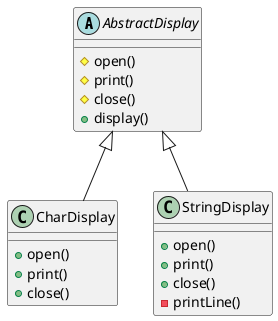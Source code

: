 @startuml

abstract class AbstractDisplay {
    #open()
    #print()
    #close()
    +display()
}
class CharDisplay {
    +open()
    +print()
    +close()
}
class StringDisplay {
    +open()
    +print()
    +close()
    -printLine()
}

AbstractDisplay <|--CharDisplay
AbstractDisplay <|--StringDisplay

@enduml